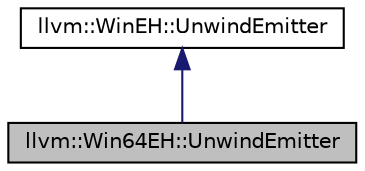 digraph "llvm::Win64EH::UnwindEmitter"
{
 // LATEX_PDF_SIZE
  bgcolor="transparent";
  edge [fontname="Helvetica",fontsize="10",labelfontname="Helvetica",labelfontsize="10"];
  node [fontname="Helvetica",fontsize="10",shape="box"];
  Node1 [label="llvm::Win64EH::UnwindEmitter",height=0.2,width=0.4,color="black", fillcolor="grey75", style="filled", fontcolor="black",tooltip=" "];
  Node2 -> Node1 [dir="back",color="midnightblue",fontsize="10",style="solid",fontname="Helvetica"];
  Node2 [label="llvm::WinEH::UnwindEmitter",height=0.2,width=0.4,color="black",URL="$classllvm_1_1WinEH_1_1UnwindEmitter.html",tooltip=" "];
}
